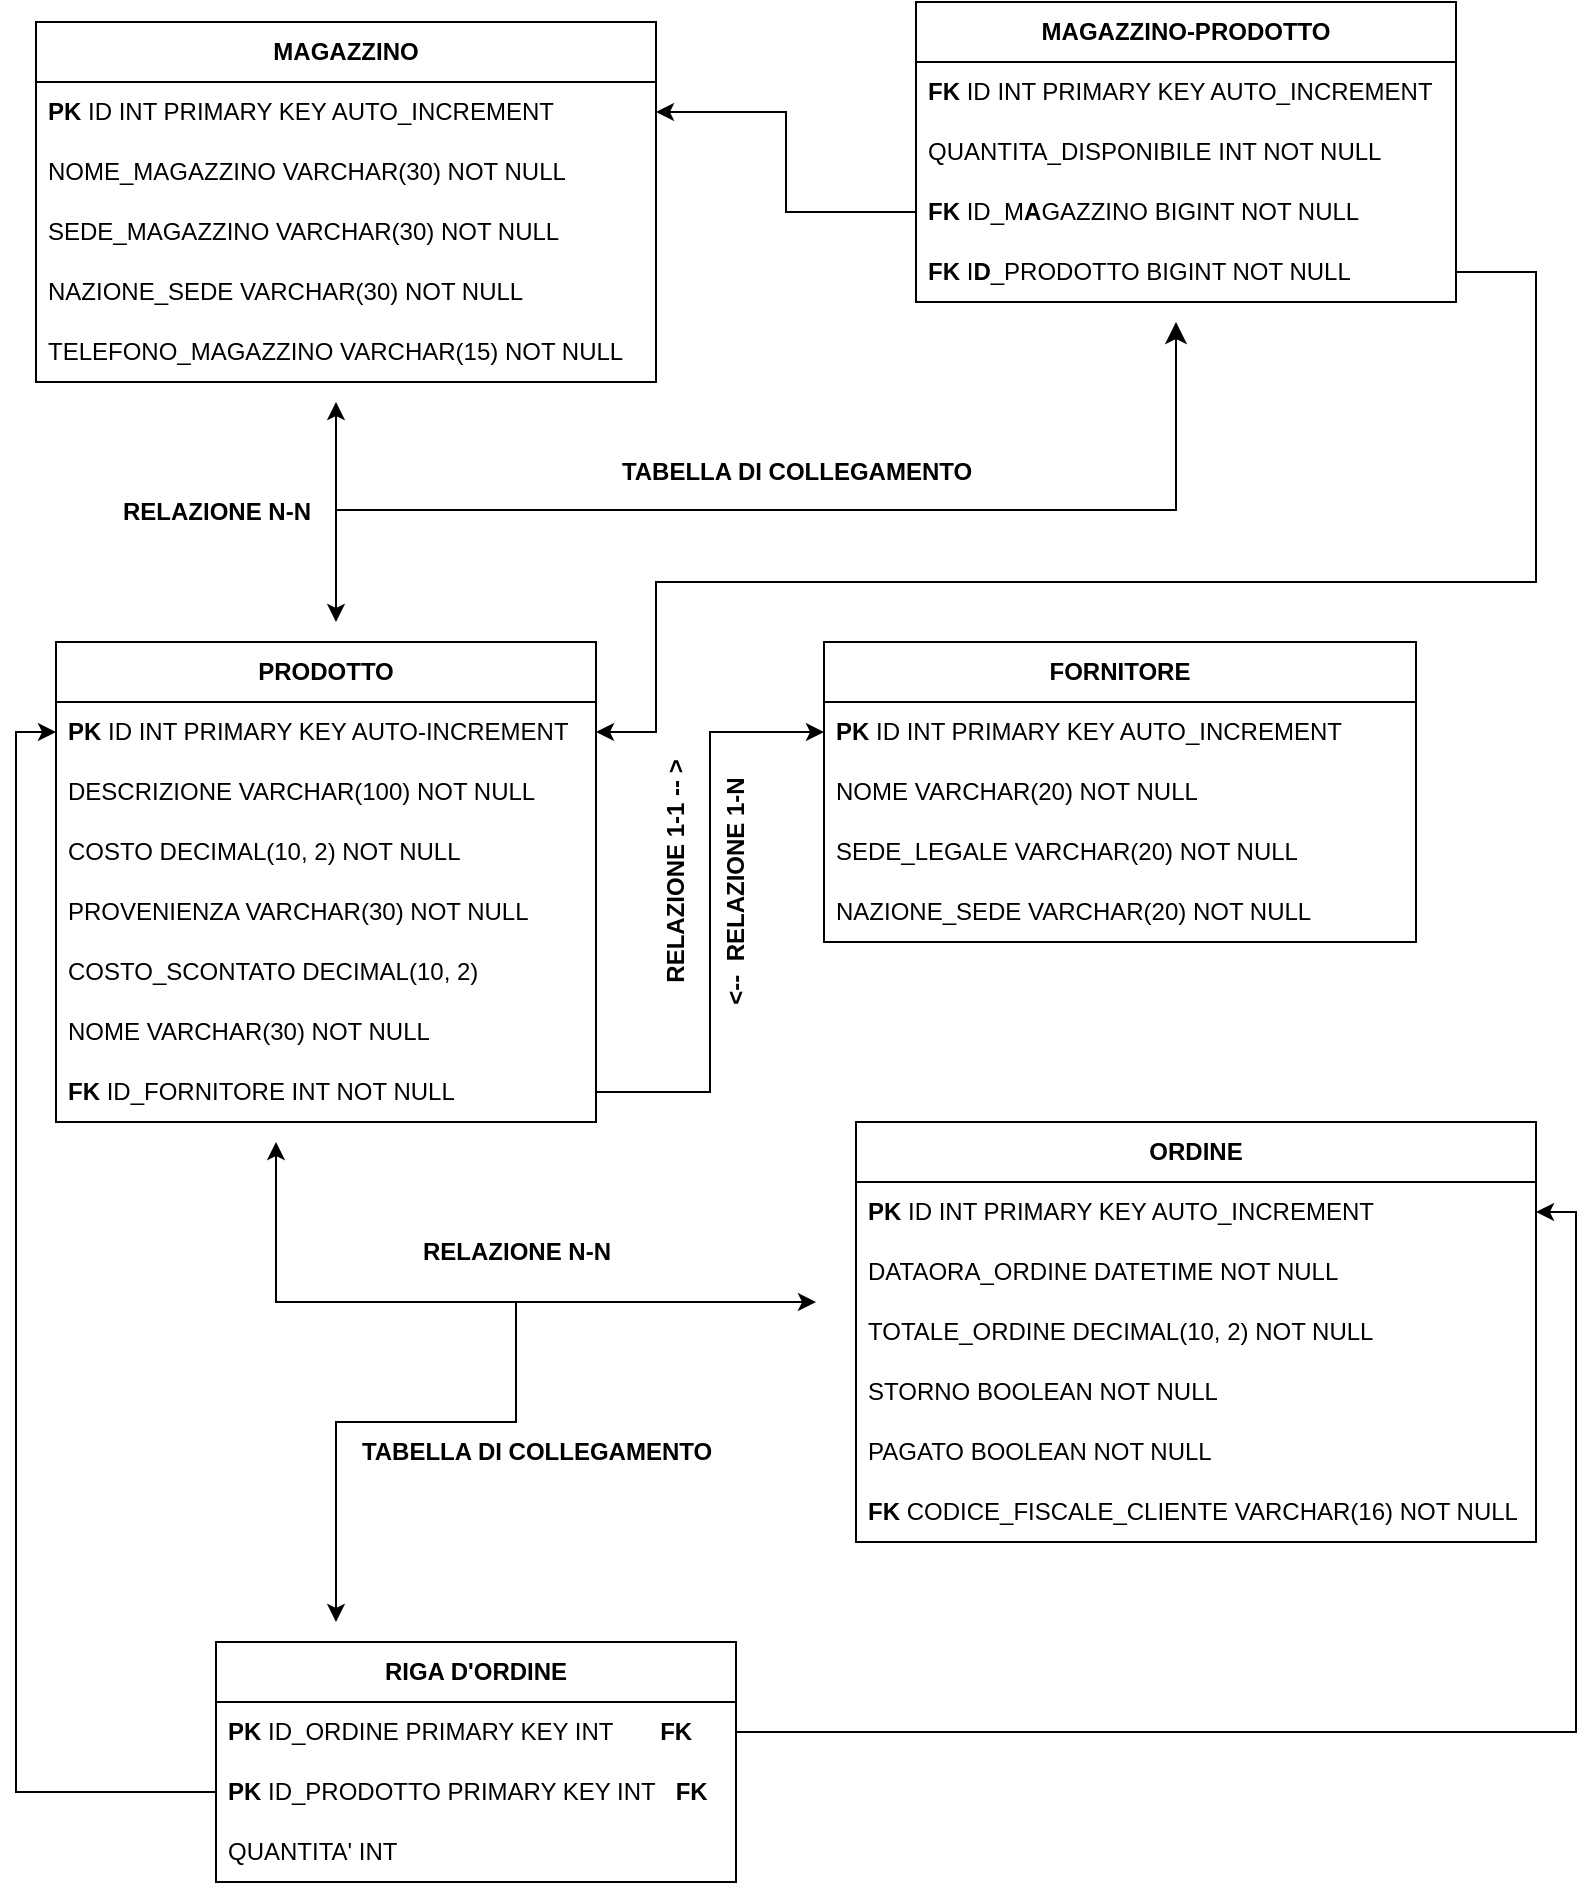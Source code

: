 <mxfile version="21.6.5" type="github">
  <diagram name="Pagina-1" id="zHvlN3MytkpJjluKCO1E">
    <mxGraphModel dx="1222" dy="1831" grid="1" gridSize="10" guides="1" tooltips="1" connect="1" arrows="1" fold="1" page="1" pageScale="1" pageWidth="827" pageHeight="1169" math="0" shadow="0">
      <root>
        <mxCell id="0" />
        <mxCell id="1" parent="0" />
        <mxCell id="44y32KJC_HW1e_YA8TQp-66" value="&lt;b&gt;PRODOTTO&lt;/b&gt;" style="swimlane;fontStyle=0;childLayout=stackLayout;horizontal=1;startSize=30;horizontalStack=0;resizeParent=1;resizeParentMax=0;resizeLast=0;collapsible=1;marginBottom=0;whiteSpace=wrap;html=1;" vertex="1" parent="1">
          <mxGeometry x="30" y="-310" width="270" height="240" as="geometry" />
        </mxCell>
        <mxCell id="44y32KJC_HW1e_YA8TQp-67" value="&lt;b style=&quot;border-color: var(--border-color); text-align: center;&quot;&gt;PK&amp;nbsp;&lt;/b&gt;ID INT PRIMARY KEY AUTO-INCREMENT" style="text;strokeColor=none;fillColor=none;align=left;verticalAlign=middle;spacingLeft=4;spacingRight=4;overflow=hidden;points=[[0,0.5],[1,0.5]];portConstraint=eastwest;rotatable=0;whiteSpace=wrap;html=1;" vertex="1" parent="44y32KJC_HW1e_YA8TQp-66">
          <mxGeometry y="30" width="270" height="30" as="geometry" />
        </mxCell>
        <mxCell id="44y32KJC_HW1e_YA8TQp-68" value="DESCRIZIONE VARCHAR(100) NOT NULL" style="text;strokeColor=none;fillColor=none;align=left;verticalAlign=middle;spacingLeft=4;spacingRight=4;overflow=hidden;points=[[0,0.5],[1,0.5]];portConstraint=eastwest;rotatable=0;whiteSpace=wrap;html=1;" vertex="1" parent="44y32KJC_HW1e_YA8TQp-66">
          <mxGeometry y="60" width="270" height="30" as="geometry" />
        </mxCell>
        <mxCell id="44y32KJC_HW1e_YA8TQp-69" value="COSTO DECIMAL(10, 2) NOT NULL" style="text;strokeColor=none;fillColor=none;align=left;verticalAlign=middle;spacingLeft=4;spacingRight=4;overflow=hidden;points=[[0,0.5],[1,0.5]];portConstraint=eastwest;rotatable=0;whiteSpace=wrap;html=1;" vertex="1" parent="44y32KJC_HW1e_YA8TQp-66">
          <mxGeometry y="90" width="270" height="30" as="geometry" />
        </mxCell>
        <mxCell id="44y32KJC_HW1e_YA8TQp-70" value="PROVENIENZA VARCHAR(30) NOT NULL" style="text;strokeColor=none;fillColor=none;align=left;verticalAlign=middle;spacingLeft=4;spacingRight=4;overflow=hidden;points=[[0,0.5],[1,0.5]];portConstraint=eastwest;rotatable=0;whiteSpace=wrap;html=1;" vertex="1" parent="44y32KJC_HW1e_YA8TQp-66">
          <mxGeometry y="120" width="270" height="30" as="geometry" />
        </mxCell>
        <mxCell id="44y32KJC_HW1e_YA8TQp-78" value="COSTO_SCONTATO DECIMAL(10, 2)&amp;nbsp;" style="text;strokeColor=none;fillColor=none;align=left;verticalAlign=middle;spacingLeft=4;spacingRight=4;overflow=hidden;points=[[0,0.5],[1,0.5]];portConstraint=eastwest;rotatable=0;whiteSpace=wrap;html=1;" vertex="1" parent="44y32KJC_HW1e_YA8TQp-66">
          <mxGeometry y="150" width="270" height="30" as="geometry" />
        </mxCell>
        <mxCell id="44y32KJC_HW1e_YA8TQp-79" value="NOME VARCHAR(30) NOT NULL" style="text;strokeColor=none;fillColor=none;align=left;verticalAlign=middle;spacingLeft=4;spacingRight=4;overflow=hidden;points=[[0,0.5],[1,0.5]];portConstraint=eastwest;rotatable=0;whiteSpace=wrap;html=1;" vertex="1" parent="44y32KJC_HW1e_YA8TQp-66">
          <mxGeometry y="180" width="270" height="30" as="geometry" />
        </mxCell>
        <mxCell id="44y32KJC_HW1e_YA8TQp-80" value="&lt;b style=&quot;border-color: var(--border-color); text-align: center;&quot;&gt;FK&amp;nbsp;&lt;/b&gt;ID_FORNITORE INT NOT NULL&lt;b style=&quot;border-color: var(--border-color); text-align: center;&quot;&gt;&amp;nbsp;&amp;nbsp;&lt;/b&gt;" style="text;strokeColor=none;fillColor=none;align=left;verticalAlign=middle;spacingLeft=4;spacingRight=4;overflow=hidden;points=[[0,0.5],[1,0.5]];portConstraint=eastwest;rotatable=0;whiteSpace=wrap;html=1;" vertex="1" parent="44y32KJC_HW1e_YA8TQp-66">
          <mxGeometry y="210" width="270" height="30" as="geometry" />
        </mxCell>
        <mxCell id="44y32KJC_HW1e_YA8TQp-81" value="&lt;b&gt;FORNITORE&lt;/b&gt;" style="swimlane;fontStyle=0;childLayout=stackLayout;horizontal=1;startSize=30;horizontalStack=0;resizeParent=1;resizeParentMax=0;resizeLast=0;collapsible=1;marginBottom=0;whiteSpace=wrap;html=1;" vertex="1" parent="1">
          <mxGeometry x="414" y="-310" width="296" height="150" as="geometry" />
        </mxCell>
        <mxCell id="44y32KJC_HW1e_YA8TQp-82" value="&lt;b style=&quot;border-color: var(--border-color); text-align: center;&quot;&gt;PK&amp;nbsp;&lt;/b&gt;ID INT PRIMARY KEY AUTO_INCREMENT" style="text;strokeColor=none;fillColor=none;align=left;verticalAlign=middle;spacingLeft=4;spacingRight=4;overflow=hidden;points=[[0,0.5],[1,0.5]];portConstraint=eastwest;rotatable=0;whiteSpace=wrap;html=1;" vertex="1" parent="44y32KJC_HW1e_YA8TQp-81">
          <mxGeometry y="30" width="296" height="30" as="geometry" />
        </mxCell>
        <mxCell id="44y32KJC_HW1e_YA8TQp-83" value="NOME VARCHAR(20) NOT NULL" style="text;strokeColor=none;fillColor=none;align=left;verticalAlign=middle;spacingLeft=4;spacingRight=4;overflow=hidden;points=[[0,0.5],[1,0.5]];portConstraint=eastwest;rotatable=0;whiteSpace=wrap;html=1;" vertex="1" parent="44y32KJC_HW1e_YA8TQp-81">
          <mxGeometry y="60" width="296" height="30" as="geometry" />
        </mxCell>
        <mxCell id="44y32KJC_HW1e_YA8TQp-85" value="SEDE_LEGALE VARCHAR(20) NOT NULL" style="text;strokeColor=none;fillColor=none;align=left;verticalAlign=middle;spacingLeft=4;spacingRight=4;overflow=hidden;points=[[0,0.5],[1,0.5]];portConstraint=eastwest;rotatable=0;whiteSpace=wrap;html=1;" vertex="1" parent="44y32KJC_HW1e_YA8TQp-81">
          <mxGeometry y="90" width="296" height="30" as="geometry" />
        </mxCell>
        <mxCell id="44y32KJC_HW1e_YA8TQp-84" value="NAZIONE_SEDE VARCHAR(20) NOT NULL" style="text;strokeColor=none;fillColor=none;align=left;verticalAlign=middle;spacingLeft=4;spacingRight=4;overflow=hidden;points=[[0,0.5],[1,0.5]];portConstraint=eastwest;rotatable=0;whiteSpace=wrap;html=1;" vertex="1" parent="44y32KJC_HW1e_YA8TQp-81">
          <mxGeometry y="120" width="296" height="30" as="geometry" />
        </mxCell>
        <mxCell id="44y32KJC_HW1e_YA8TQp-86" style="edgeStyle=orthogonalEdgeStyle;rounded=0;orthogonalLoop=1;jettySize=auto;html=1;exitX=1;exitY=0.5;exitDx=0;exitDy=0;entryX=0;entryY=0.5;entryDx=0;entryDy=0;" edge="1" parent="1" source="44y32KJC_HW1e_YA8TQp-80" target="44y32KJC_HW1e_YA8TQp-82">
          <mxGeometry relative="1" as="geometry" />
        </mxCell>
        <mxCell id="44y32KJC_HW1e_YA8TQp-88" value="&lt;blockquote style=&quot;margin: 0 0 0 40px; border: none; padding: 0px;&quot;&gt;&lt;b&gt;RELAZIONE 1-1 -- &amp;gt;&lt;/b&gt;&lt;/blockquote&gt;" style="text;html=1;align=center;verticalAlign=middle;resizable=0;points=[];autosize=1;strokeColor=none;fillColor=none;rotation=-90;" vertex="1" parent="1">
          <mxGeometry x="250" y="-190" width="180" height="30" as="geometry" />
        </mxCell>
        <mxCell id="44y32KJC_HW1e_YA8TQp-89" value="&lt;b style=&quot;border-color: var(--border-color);&quot;&gt;&amp;lt;--&amp;nbsp; RELAZIONE 1-N&lt;/b&gt;" style="text;html=1;align=center;verticalAlign=middle;resizable=0;points=[];autosize=1;strokeColor=none;fillColor=none;rotation=-90;" vertex="1" parent="1">
          <mxGeometry x="300" y="-200" width="140" height="30" as="geometry" />
        </mxCell>
        <mxCell id="44y32KJC_HW1e_YA8TQp-90" value="&lt;b&gt;MAGAZZINO&lt;/b&gt;" style="swimlane;fontStyle=0;childLayout=stackLayout;horizontal=1;startSize=30;horizontalStack=0;resizeParent=1;resizeParentMax=0;resizeLast=0;collapsible=1;marginBottom=0;whiteSpace=wrap;html=1;" vertex="1" parent="1">
          <mxGeometry x="20" y="-620" width="310" height="180" as="geometry" />
        </mxCell>
        <mxCell id="44y32KJC_HW1e_YA8TQp-91" value="&lt;b style=&quot;border-color: var(--border-color); text-align: center;&quot;&gt;PK&amp;nbsp;&lt;/b&gt;ID INT PRIMARY KEY AUTO_INCREMENT" style="text;strokeColor=none;fillColor=none;align=left;verticalAlign=middle;spacingLeft=4;spacingRight=4;overflow=hidden;points=[[0,0.5],[1,0.5]];portConstraint=eastwest;rotatable=0;whiteSpace=wrap;html=1;" vertex="1" parent="44y32KJC_HW1e_YA8TQp-90">
          <mxGeometry y="30" width="310" height="30" as="geometry" />
        </mxCell>
        <mxCell id="44y32KJC_HW1e_YA8TQp-92" value="NOME_MAGAZZINO VARCHAR(30) NOT NULL" style="text;strokeColor=none;fillColor=none;align=left;verticalAlign=middle;spacingLeft=4;spacingRight=4;overflow=hidden;points=[[0,0.5],[1,0.5]];portConstraint=eastwest;rotatable=0;whiteSpace=wrap;html=1;" vertex="1" parent="44y32KJC_HW1e_YA8TQp-90">
          <mxGeometry y="60" width="310" height="30" as="geometry" />
        </mxCell>
        <mxCell id="44y32KJC_HW1e_YA8TQp-94" value="SEDE_MAGAZZINO VARCHAR(30) NOT NULL" style="text;strokeColor=none;fillColor=none;align=left;verticalAlign=middle;spacingLeft=4;spacingRight=4;overflow=hidden;points=[[0,0.5],[1,0.5]];portConstraint=eastwest;rotatable=0;whiteSpace=wrap;html=1;" vertex="1" parent="44y32KJC_HW1e_YA8TQp-90">
          <mxGeometry y="90" width="310" height="30" as="geometry" />
        </mxCell>
        <mxCell id="44y32KJC_HW1e_YA8TQp-95" value="NAZIONE_SEDE VARCHAR(30) NOT NULL" style="text;strokeColor=none;fillColor=none;align=left;verticalAlign=middle;spacingLeft=4;spacingRight=4;overflow=hidden;points=[[0,0.5],[1,0.5]];portConstraint=eastwest;rotatable=0;whiteSpace=wrap;html=1;" vertex="1" parent="44y32KJC_HW1e_YA8TQp-90">
          <mxGeometry y="120" width="310" height="30" as="geometry" />
        </mxCell>
        <mxCell id="44y32KJC_HW1e_YA8TQp-93" value="TELEFONO_MAGAZZINO VARCHAR(15) NOT NULL" style="text;strokeColor=none;fillColor=none;align=left;verticalAlign=middle;spacingLeft=4;spacingRight=4;overflow=hidden;points=[[0,0.5],[1,0.5]];portConstraint=eastwest;rotatable=0;whiteSpace=wrap;html=1;" vertex="1" parent="44y32KJC_HW1e_YA8TQp-90">
          <mxGeometry y="150" width="310" height="30" as="geometry" />
        </mxCell>
        <mxCell id="44y32KJC_HW1e_YA8TQp-98" value="&lt;b&gt;ORDINE&lt;/b&gt;" style="swimlane;fontStyle=0;childLayout=stackLayout;horizontal=1;startSize=30;horizontalStack=0;resizeParent=1;resizeParentMax=0;resizeLast=0;collapsible=1;marginBottom=0;whiteSpace=wrap;html=1;" vertex="1" parent="1">
          <mxGeometry x="430" y="-70" width="340" height="210" as="geometry" />
        </mxCell>
        <mxCell id="44y32KJC_HW1e_YA8TQp-99" value="&lt;b style=&quot;border-color: var(--border-color); text-align: center;&quot;&gt;PK&amp;nbsp;&lt;/b&gt;ID INT PRIMARY KEY AUTO_INCREMENT" style="text;strokeColor=none;fillColor=none;align=left;verticalAlign=middle;spacingLeft=4;spacingRight=4;overflow=hidden;points=[[0,0.5],[1,0.5]];portConstraint=eastwest;rotatable=0;whiteSpace=wrap;html=1;" vertex="1" parent="44y32KJC_HW1e_YA8TQp-98">
          <mxGeometry y="30" width="340" height="30" as="geometry" />
        </mxCell>
        <mxCell id="44y32KJC_HW1e_YA8TQp-100" value="DATAORA_ORDINE DATETIME NOT NULL" style="text;strokeColor=none;fillColor=none;align=left;verticalAlign=middle;spacingLeft=4;spacingRight=4;overflow=hidden;points=[[0,0.5],[1,0.5]];portConstraint=eastwest;rotatable=0;whiteSpace=wrap;html=1;" vertex="1" parent="44y32KJC_HW1e_YA8TQp-98">
          <mxGeometry y="60" width="340" height="30" as="geometry" />
        </mxCell>
        <mxCell id="44y32KJC_HW1e_YA8TQp-104" value="TOTALE_ORDINE DECIMAL(10, 2) NOT NULL" style="text;strokeColor=none;fillColor=none;align=left;verticalAlign=middle;spacingLeft=4;spacingRight=4;overflow=hidden;points=[[0,0.5],[1,0.5]];portConstraint=eastwest;rotatable=0;whiteSpace=wrap;html=1;" vertex="1" parent="44y32KJC_HW1e_YA8TQp-98">
          <mxGeometry y="90" width="340" height="30" as="geometry" />
        </mxCell>
        <mxCell id="44y32KJC_HW1e_YA8TQp-103" value="STORNO BOOLEAN NOT NULL" style="text;strokeColor=none;fillColor=none;align=left;verticalAlign=middle;spacingLeft=4;spacingRight=4;overflow=hidden;points=[[0,0.5],[1,0.5]];portConstraint=eastwest;rotatable=0;whiteSpace=wrap;html=1;" vertex="1" parent="44y32KJC_HW1e_YA8TQp-98">
          <mxGeometry y="120" width="340" height="30" as="geometry" />
        </mxCell>
        <mxCell id="44y32KJC_HW1e_YA8TQp-102" value="PAGATO BOOLEAN NOT NULL" style="text;strokeColor=none;fillColor=none;align=left;verticalAlign=middle;spacingLeft=4;spacingRight=4;overflow=hidden;points=[[0,0.5],[1,0.5]];portConstraint=eastwest;rotatable=0;whiteSpace=wrap;html=1;" vertex="1" parent="44y32KJC_HW1e_YA8TQp-98">
          <mxGeometry y="150" width="340" height="30" as="geometry" />
        </mxCell>
        <mxCell id="44y32KJC_HW1e_YA8TQp-101" value="&lt;b&gt;FK &lt;/b&gt;CODICE_FISCALE_CLIENTE VARCHAR(16) NOT NULL" style="text;strokeColor=none;fillColor=none;align=left;verticalAlign=middle;spacingLeft=4;spacingRight=4;overflow=hidden;points=[[0,0.5],[1,0.5]];portConstraint=eastwest;rotatable=0;whiteSpace=wrap;html=1;" vertex="1" parent="44y32KJC_HW1e_YA8TQp-98">
          <mxGeometry y="180" width="340" height="30" as="geometry" />
        </mxCell>
        <mxCell id="44y32KJC_HW1e_YA8TQp-107" value="" style="endArrow=classic;startArrow=classic;html=1;rounded=0;" edge="1" parent="1">
          <mxGeometry width="50" height="50" relative="1" as="geometry">
            <mxPoint x="140" y="-60" as="sourcePoint" />
            <mxPoint x="410" y="20" as="targetPoint" />
            <Array as="points">
              <mxPoint x="140" y="20" />
              <mxPoint x="270" y="20" />
              <mxPoint x="330" y="20" />
              <mxPoint x="380" y="20" />
            </Array>
          </mxGeometry>
        </mxCell>
        <mxCell id="44y32KJC_HW1e_YA8TQp-108" value="&lt;b&gt;RELAZIONE N-N&lt;/b&gt;" style="text;html=1;align=center;verticalAlign=middle;resizable=0;points=[];autosize=1;strokeColor=none;fillColor=none;" vertex="1" parent="1">
          <mxGeometry x="200" y="-20" width="120" height="30" as="geometry" />
        </mxCell>
        <mxCell id="44y32KJC_HW1e_YA8TQp-109" value="" style="endArrow=classic;html=1;rounded=0;" edge="1" parent="1">
          <mxGeometry width="50" height="50" relative="1" as="geometry">
            <mxPoint x="260" y="20" as="sourcePoint" />
            <mxPoint x="170" y="180" as="targetPoint" />
            <Array as="points">
              <mxPoint x="260" y="80" />
              <mxPoint x="170" y="80" />
              <mxPoint x="170" y="160" />
            </Array>
          </mxGeometry>
        </mxCell>
        <mxCell id="44y32KJC_HW1e_YA8TQp-110" value="&lt;b&gt;RIGA D&#39;ORDINE&lt;/b&gt;" style="swimlane;fontStyle=0;childLayout=stackLayout;horizontal=1;startSize=30;horizontalStack=0;resizeParent=1;resizeParentMax=0;resizeLast=0;collapsible=1;marginBottom=0;whiteSpace=wrap;html=1;" vertex="1" parent="1">
          <mxGeometry x="110" y="190" width="260" height="120" as="geometry" />
        </mxCell>
        <mxCell id="44y32KJC_HW1e_YA8TQp-111" value="&lt;b&gt;PK &lt;/b&gt;ID_ORDINE PRIMARY KEY INT&amp;nbsp; &amp;nbsp; &amp;nbsp; &amp;nbsp;&lt;b&gt;F&lt;/b&gt;&lt;b style=&quot;border-color: var(--border-color);&quot;&gt;K&amp;nbsp;&lt;/b&gt;" style="text;strokeColor=none;fillColor=none;align=left;verticalAlign=middle;spacingLeft=4;spacingRight=4;overflow=hidden;points=[[0,0.5],[1,0.5]];portConstraint=eastwest;rotatable=0;whiteSpace=wrap;html=1;" vertex="1" parent="44y32KJC_HW1e_YA8TQp-110">
          <mxGeometry y="30" width="260" height="30" as="geometry" />
        </mxCell>
        <mxCell id="44y32KJC_HW1e_YA8TQp-112" value="&lt;b&gt;PK&lt;/b&gt;&amp;nbsp;ID_PRODOTTO PRIMARY KEY INT&amp;nbsp; &amp;nbsp;&lt;b&gt;FK&amp;nbsp; &amp;nbsp;&lt;/b&gt;" style="text;strokeColor=none;fillColor=none;align=left;verticalAlign=middle;spacingLeft=4;spacingRight=4;overflow=hidden;points=[[0,0.5],[1,0.5]];portConstraint=eastwest;rotatable=0;whiteSpace=wrap;html=1;" vertex="1" parent="44y32KJC_HW1e_YA8TQp-110">
          <mxGeometry y="60" width="260" height="30" as="geometry" />
        </mxCell>
        <mxCell id="44y32KJC_HW1e_YA8TQp-113" value="QUANTITA&#39; INT" style="text;strokeColor=none;fillColor=none;align=left;verticalAlign=middle;spacingLeft=4;spacingRight=4;overflow=hidden;points=[[0,0.5],[1,0.5]];portConstraint=eastwest;rotatable=0;whiteSpace=wrap;html=1;" vertex="1" parent="44y32KJC_HW1e_YA8TQp-110">
          <mxGeometry y="90" width="260" height="30" as="geometry" />
        </mxCell>
        <mxCell id="44y32KJC_HW1e_YA8TQp-114" style="edgeStyle=orthogonalEdgeStyle;rounded=0;orthogonalLoop=1;jettySize=auto;html=1;exitX=1;exitY=0.5;exitDx=0;exitDy=0;entryX=1;entryY=0.5;entryDx=0;entryDy=0;" edge="1" parent="1" source="44y32KJC_HW1e_YA8TQp-111" target="44y32KJC_HW1e_YA8TQp-99">
          <mxGeometry relative="1" as="geometry" />
        </mxCell>
        <mxCell id="44y32KJC_HW1e_YA8TQp-115" style="edgeStyle=orthogonalEdgeStyle;rounded=0;orthogonalLoop=1;jettySize=auto;html=1;exitX=0;exitY=0.5;exitDx=0;exitDy=0;entryX=0;entryY=0.5;entryDx=0;entryDy=0;" edge="1" parent="1" source="44y32KJC_HW1e_YA8TQp-112" target="44y32KJC_HW1e_YA8TQp-67">
          <mxGeometry relative="1" as="geometry" />
        </mxCell>
        <mxCell id="44y32KJC_HW1e_YA8TQp-116" value="&lt;b&gt;TABELLA DI COLLEGAMENTO&lt;/b&gt;" style="text;html=1;align=center;verticalAlign=middle;resizable=0;points=[];autosize=1;strokeColor=none;fillColor=none;" vertex="1" parent="1">
          <mxGeometry x="170" y="80" width="200" height="30" as="geometry" />
        </mxCell>
        <mxCell id="44y32KJC_HW1e_YA8TQp-117" value="" style="endArrow=classic;startArrow=classic;html=1;rounded=0;" edge="1" parent="1">
          <mxGeometry width="50" height="50" relative="1" as="geometry">
            <mxPoint x="170" y="-320" as="sourcePoint" />
            <mxPoint x="170" y="-430" as="targetPoint" />
            <Array as="points">
              <mxPoint x="170" y="-370" />
            </Array>
          </mxGeometry>
        </mxCell>
        <mxCell id="44y32KJC_HW1e_YA8TQp-118" value="&lt;b&gt;RELAZIONE N-N&lt;/b&gt;" style="text;html=1;align=center;verticalAlign=middle;resizable=0;points=[];autosize=1;strokeColor=none;fillColor=none;" vertex="1" parent="1">
          <mxGeometry x="50" y="-390" width="120" height="30" as="geometry" />
        </mxCell>
        <mxCell id="44y32KJC_HW1e_YA8TQp-119" value="" style="edgeStyle=segmentEdgeStyle;endArrow=classic;html=1;curved=0;rounded=0;endSize=8;startSize=8;" edge="1" parent="1">
          <mxGeometry width="50" height="50" relative="1" as="geometry">
            <mxPoint x="170" y="-376" as="sourcePoint" />
            <mxPoint x="590" y="-470" as="targetPoint" />
          </mxGeometry>
        </mxCell>
        <mxCell id="44y32KJC_HW1e_YA8TQp-120" value="&lt;b&gt;TABELLA DI COLLEGAMENTO&lt;/b&gt;" style="text;html=1;align=center;verticalAlign=middle;resizable=0;points=[];autosize=1;strokeColor=none;fillColor=none;" vertex="1" parent="1">
          <mxGeometry x="300" y="-410" width="200" height="30" as="geometry" />
        </mxCell>
        <mxCell id="44y32KJC_HW1e_YA8TQp-121" value="&lt;b&gt;MAGAZZINO-PRODOTTO&lt;/b&gt;" style="swimlane;fontStyle=0;childLayout=stackLayout;horizontal=1;startSize=30;horizontalStack=0;resizeParent=1;resizeParentMax=0;resizeLast=0;collapsible=1;marginBottom=0;whiteSpace=wrap;html=1;" vertex="1" parent="1">
          <mxGeometry x="460" y="-630" width="270" height="150" as="geometry" />
        </mxCell>
        <mxCell id="44y32KJC_HW1e_YA8TQp-122" value="&lt;b&gt;FK &lt;/b&gt;ID&lt;b&gt;&amp;nbsp;&lt;/b&gt;INT PRIMARY KEY AUTO_INCREMENT" style="text;strokeColor=none;fillColor=none;align=left;verticalAlign=middle;spacingLeft=4;spacingRight=4;overflow=hidden;points=[[0,0.5],[1,0.5]];portConstraint=eastwest;rotatable=0;whiteSpace=wrap;html=1;" vertex="1" parent="44y32KJC_HW1e_YA8TQp-121">
          <mxGeometry y="30" width="270" height="30" as="geometry" />
        </mxCell>
        <mxCell id="44y32KJC_HW1e_YA8TQp-123" value="QUANTITA_DISPONIBILE INT NOT NULL" style="text;strokeColor=none;fillColor=none;align=left;verticalAlign=middle;spacingLeft=4;spacingRight=4;overflow=hidden;points=[[0,0.5],[1,0.5]];portConstraint=eastwest;rotatable=0;whiteSpace=wrap;html=1;" vertex="1" parent="44y32KJC_HW1e_YA8TQp-121">
          <mxGeometry y="60" width="270" height="30" as="geometry" />
        </mxCell>
        <mxCell id="44y32KJC_HW1e_YA8TQp-124" value="&lt;b&gt;FK &lt;/b&gt;ID_M&lt;b&gt;A&lt;/b&gt;GAZZINO BIGINT NOT NULL" style="text;strokeColor=none;fillColor=none;align=left;verticalAlign=middle;spacingLeft=4;spacingRight=4;overflow=hidden;points=[[0,0.5],[1,0.5]];portConstraint=eastwest;rotatable=0;whiteSpace=wrap;html=1;" vertex="1" parent="44y32KJC_HW1e_YA8TQp-121">
          <mxGeometry y="90" width="270" height="30" as="geometry" />
        </mxCell>
        <mxCell id="44y32KJC_HW1e_YA8TQp-127" value="&lt;b&gt;FK &lt;/b&gt;I&lt;b&gt;D&lt;/b&gt;_PRODOTTO BIGINT NOT NULL" style="text;strokeColor=none;fillColor=none;align=left;verticalAlign=middle;spacingLeft=4;spacingRight=4;overflow=hidden;points=[[0,0.5],[1,0.5]];portConstraint=eastwest;rotatable=0;whiteSpace=wrap;html=1;" vertex="1" parent="44y32KJC_HW1e_YA8TQp-121">
          <mxGeometry y="120" width="270" height="30" as="geometry" />
        </mxCell>
        <mxCell id="44y32KJC_HW1e_YA8TQp-128" style="edgeStyle=orthogonalEdgeStyle;rounded=0;orthogonalLoop=1;jettySize=auto;html=1;exitX=0;exitY=0.5;exitDx=0;exitDy=0;entryX=1;entryY=0.5;entryDx=0;entryDy=0;" edge="1" parent="1" source="44y32KJC_HW1e_YA8TQp-124" target="44y32KJC_HW1e_YA8TQp-91">
          <mxGeometry relative="1" as="geometry" />
        </mxCell>
        <mxCell id="44y32KJC_HW1e_YA8TQp-129" style="edgeStyle=orthogonalEdgeStyle;rounded=0;orthogonalLoop=1;jettySize=auto;html=1;exitX=1;exitY=0.5;exitDx=0;exitDy=0;entryX=1;entryY=0.5;entryDx=0;entryDy=0;" edge="1" parent="1" source="44y32KJC_HW1e_YA8TQp-127" target="44y32KJC_HW1e_YA8TQp-67">
          <mxGeometry relative="1" as="geometry">
            <Array as="points">
              <mxPoint x="770" y="-495" />
              <mxPoint x="770" y="-340" />
              <mxPoint x="330" y="-340" />
              <mxPoint x="330" y="-265" />
            </Array>
          </mxGeometry>
        </mxCell>
      </root>
    </mxGraphModel>
  </diagram>
</mxfile>
